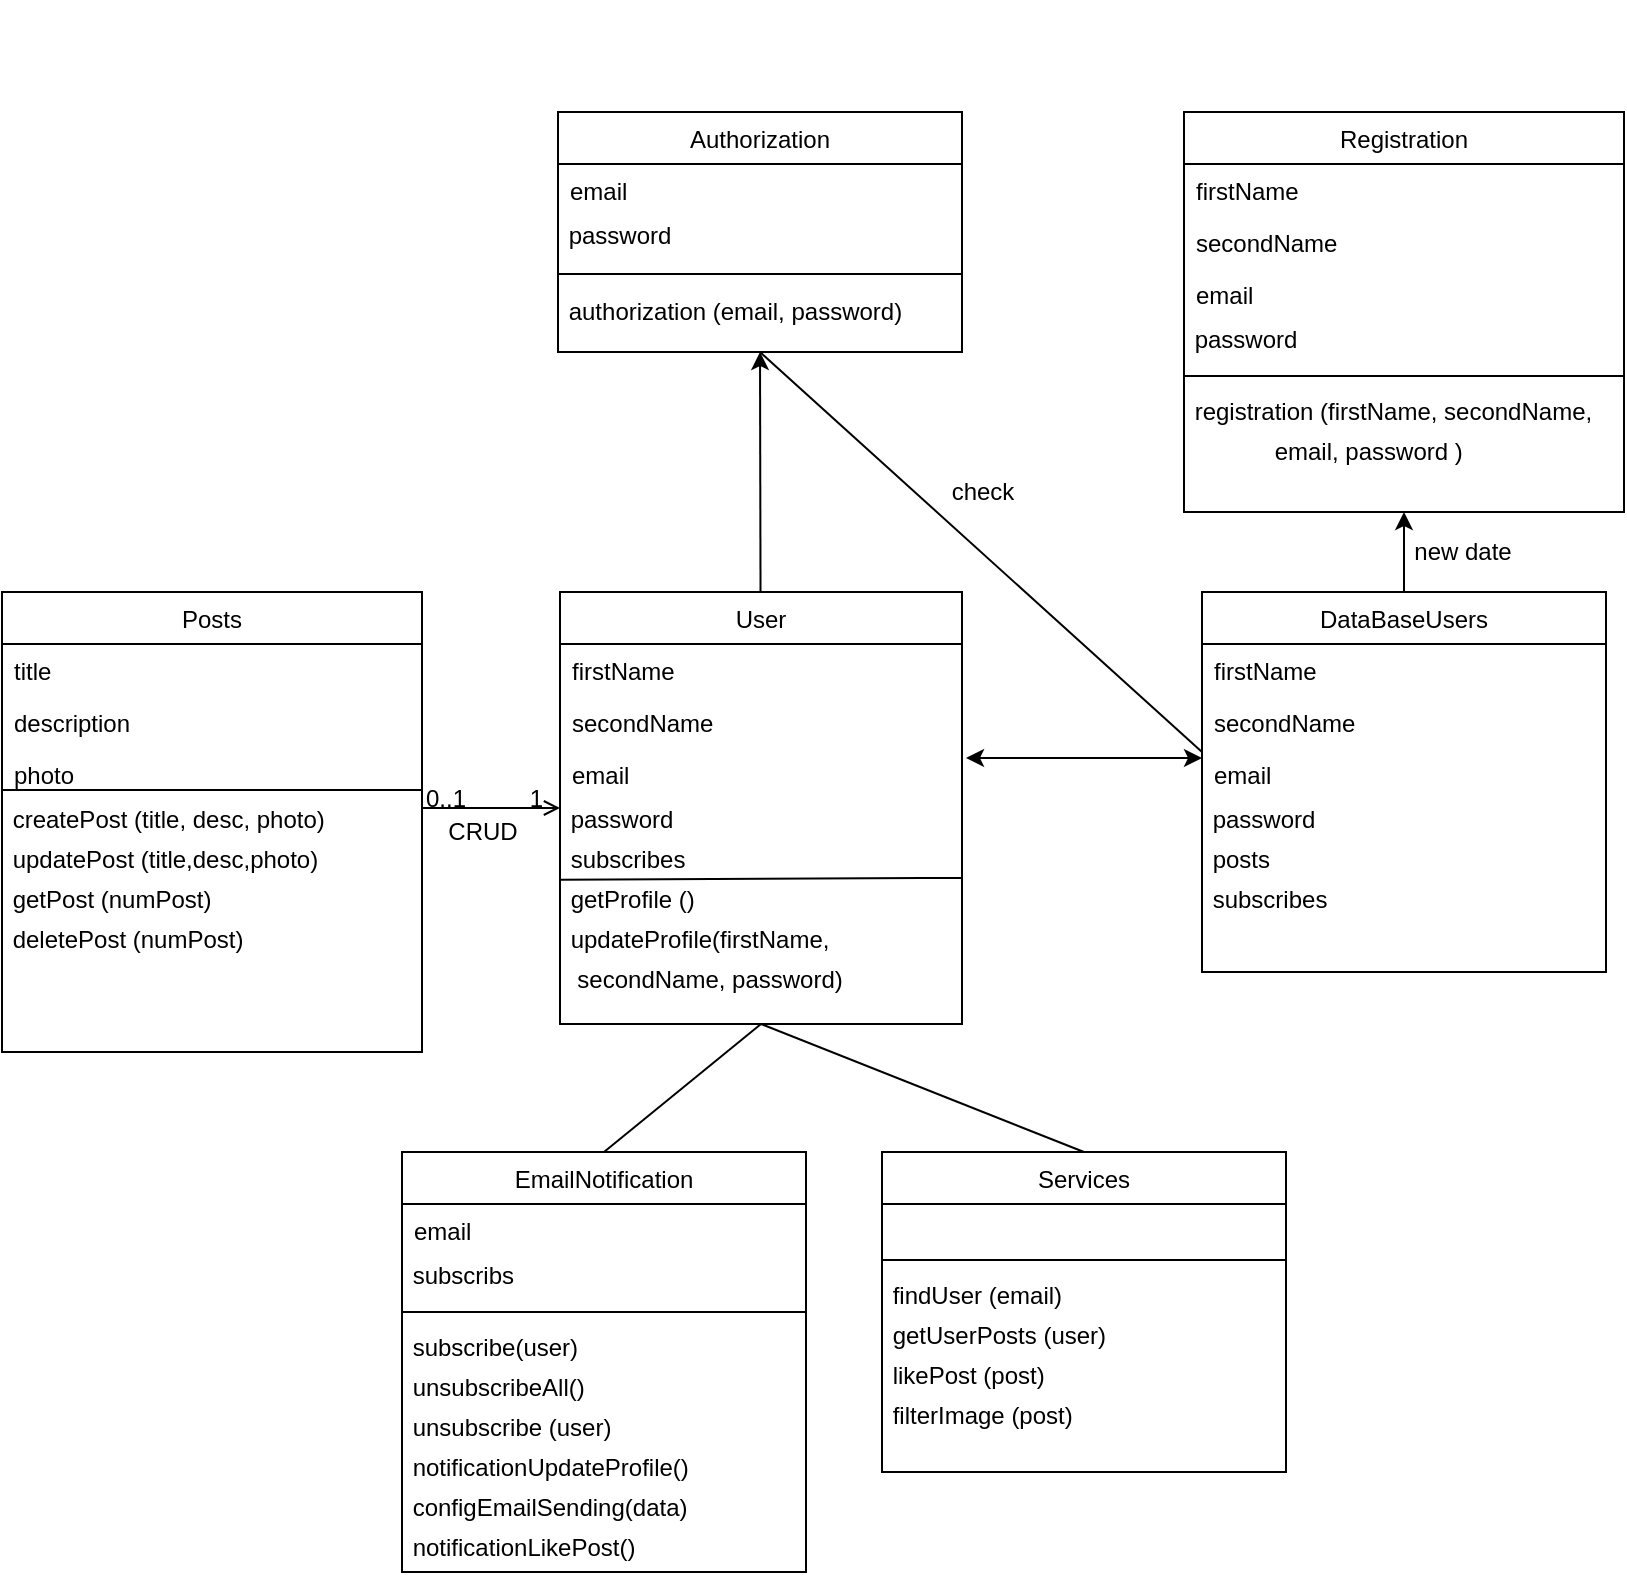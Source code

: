<mxfile version="16.5.3" type="github">
  <diagram id="C5RBs43oDa-KdzZeNtuy" name="Page-1">
    <mxGraphModel dx="1102" dy="882" grid="1" gridSize="10" guides="1" tooltips="1" connect="1" arrows="1" fold="1" page="1" pageScale="1" pageWidth="827" pageHeight="1169" math="0" shadow="0">
      <root>
        <mxCell id="WIyWlLk6GJQsqaUBKTNV-0" />
        <mxCell id="WIyWlLk6GJQsqaUBKTNV-1" parent="WIyWlLk6GJQsqaUBKTNV-0" />
        <mxCell id="zkfFHV4jXpPFQw0GAbJ--0" value="Posts&#xa;" style="swimlane;fontStyle=0;align=center;verticalAlign=top;childLayout=stackLayout;horizontal=1;startSize=26;horizontalStack=0;resizeParent=1;resizeLast=0;collapsible=1;marginBottom=0;rounded=0;shadow=0;strokeWidth=1;" parent="WIyWlLk6GJQsqaUBKTNV-1" vertex="1">
          <mxGeometry y="400" width="210" height="230" as="geometry">
            <mxRectangle x="230" y="140" width="160" height="26" as="alternateBounds" />
          </mxGeometry>
        </mxCell>
        <mxCell id="zkfFHV4jXpPFQw0GAbJ--1" value="title" style="text;align=left;verticalAlign=top;spacingLeft=4;spacingRight=4;overflow=hidden;rotatable=0;points=[[0,0.5],[1,0.5]];portConstraint=eastwest;" parent="zkfFHV4jXpPFQw0GAbJ--0" vertex="1">
          <mxGeometry y="26" width="210" height="26" as="geometry" />
        </mxCell>
        <mxCell id="zkfFHV4jXpPFQw0GAbJ--2" value="description" style="text;align=left;verticalAlign=top;spacingLeft=4;spacingRight=4;overflow=hidden;rotatable=0;points=[[0,0.5],[1,0.5]];portConstraint=eastwest;rounded=0;shadow=0;html=0;" parent="zkfFHV4jXpPFQw0GAbJ--0" vertex="1">
          <mxGeometry y="52" width="210" height="26" as="geometry" />
        </mxCell>
        <mxCell id="zkfFHV4jXpPFQw0GAbJ--3" value="photo" style="text;align=left;verticalAlign=top;spacingLeft=4;spacingRight=4;overflow=hidden;rotatable=0;points=[[0,0.5],[1,0.5]];portConstraint=eastwest;rounded=0;shadow=0;html=0;" parent="zkfFHV4jXpPFQw0GAbJ--0" vertex="1">
          <mxGeometry y="78" width="210" height="26" as="geometry" />
        </mxCell>
        <mxCell id="VkD3TOjIiIWvsF4e_gnP-7" value="&amp;nbsp;createPost (title, desc, photo)" style="text;html=1;align=left;verticalAlign=middle;resizable=0;points=[];autosize=1;strokeColor=none;fillColor=none;imageAspect=1;pointerEvents=1;imageHeight=24;" parent="zkfFHV4jXpPFQw0GAbJ--0" vertex="1">
          <mxGeometry y="104" width="210" height="20" as="geometry" />
        </mxCell>
        <mxCell id="RooowFxhHjXUuwGwddAt-9" value="" style="endArrow=none;html=1;rounded=0;entryX=1;entryY=0.808;entryDx=0;entryDy=0;entryPerimeter=0;" edge="1" parent="zkfFHV4jXpPFQw0GAbJ--0" target="zkfFHV4jXpPFQw0GAbJ--3">
          <mxGeometry width="50" height="50" relative="1" as="geometry">
            <mxPoint y="99" as="sourcePoint" />
            <mxPoint x="440" as="targetPoint" />
          </mxGeometry>
        </mxCell>
        <mxCell id="RooowFxhHjXUuwGwddAt-10" value="&amp;nbsp;updatePost (title,desc,photo)" style="text;html=1;align=left;verticalAlign=middle;resizable=0;points=[];autosize=1;strokeColor=none;fillColor=none;fontSize=12;fontFamily=Helvetica;fontColor=default;" vertex="1" parent="zkfFHV4jXpPFQw0GAbJ--0">
          <mxGeometry y="124" width="210" height="20" as="geometry" />
        </mxCell>
        <mxCell id="RooowFxhHjXUuwGwddAt-11" value="&amp;nbsp;getPost (numPost)" style="text;html=1;align=left;verticalAlign=middle;resizable=0;points=[];autosize=1;strokeColor=none;fillColor=none;fontSize=12;fontFamily=Helvetica;fontColor=default;" vertex="1" parent="zkfFHV4jXpPFQw0GAbJ--0">
          <mxGeometry y="144" width="210" height="20" as="geometry" />
        </mxCell>
        <mxCell id="RooowFxhHjXUuwGwddAt-12" value="&amp;nbsp;deletePost (numPost)" style="text;html=1;align=left;verticalAlign=middle;resizable=0;points=[];autosize=1;strokeColor=none;fillColor=none;fontSize=12;fontFamily=Helvetica;fontColor=default;" vertex="1" parent="zkfFHV4jXpPFQw0GAbJ--0">
          <mxGeometry y="164" width="210" height="20" as="geometry" />
        </mxCell>
        <mxCell id="zkfFHV4jXpPFQw0GAbJ--17" value="User" style="swimlane;fontStyle=0;align=center;verticalAlign=top;childLayout=stackLayout;horizontal=1;startSize=26;horizontalStack=0;resizeParent=1;resizeLast=0;collapsible=1;marginBottom=0;rounded=0;shadow=0;strokeWidth=1;" parent="WIyWlLk6GJQsqaUBKTNV-1" vertex="1">
          <mxGeometry x="279" y="400" width="201" height="216" as="geometry">
            <mxRectangle x="458" y="410" width="160" height="26" as="alternateBounds" />
          </mxGeometry>
        </mxCell>
        <mxCell id="zkfFHV4jXpPFQw0GAbJ--18" value="firstName" style="text;align=left;verticalAlign=top;spacingLeft=4;spacingRight=4;overflow=hidden;rotatable=0;points=[[0,0.5],[1,0.5]];portConstraint=eastwest;" parent="zkfFHV4jXpPFQw0GAbJ--17" vertex="1">
          <mxGeometry y="26" width="201" height="26" as="geometry" />
        </mxCell>
        <mxCell id="zkfFHV4jXpPFQw0GAbJ--19" value="secondName" style="text;align=left;verticalAlign=top;spacingLeft=4;spacingRight=4;overflow=hidden;rotatable=0;points=[[0,0.5],[1,0.5]];portConstraint=eastwest;rounded=0;shadow=0;html=0;" parent="zkfFHV4jXpPFQw0GAbJ--17" vertex="1">
          <mxGeometry y="52" width="201" height="26" as="geometry" />
        </mxCell>
        <mxCell id="zkfFHV4jXpPFQw0GAbJ--20" value="email" style="text;align=left;verticalAlign=top;spacingLeft=4;spacingRight=4;overflow=hidden;rotatable=0;points=[[0,0.5],[1,0.5]];portConstraint=eastwest;rounded=0;shadow=0;html=0;" parent="zkfFHV4jXpPFQw0GAbJ--17" vertex="1">
          <mxGeometry y="78" width="201" height="26" as="geometry" />
        </mxCell>
        <mxCell id="VkD3TOjIiIWvsF4e_gnP-5" value="&amp;nbsp;password" style="text;html=1;align=left;verticalAlign=middle;resizable=0;points=[];autosize=1;strokeColor=none;fillColor=none;" parent="zkfFHV4jXpPFQw0GAbJ--17" vertex="1">
          <mxGeometry y="104" width="201" height="20" as="geometry" />
        </mxCell>
        <mxCell id="RooowFxhHjXUuwGwddAt-49" value="&amp;nbsp;subscribes" style="text;html=1;align=left;verticalAlign=middle;resizable=0;points=[];autosize=1;strokeColor=none;fillColor=none;fontSize=12;fontFamily=Helvetica;fontColor=default;" vertex="1" parent="zkfFHV4jXpPFQw0GAbJ--17">
          <mxGeometry y="124" width="201" height="20" as="geometry" />
        </mxCell>
        <mxCell id="RooowFxhHjXUuwGwddAt-14" value="&amp;nbsp;getProfile ()" style="text;html=1;align=left;verticalAlign=middle;resizable=0;points=[];autosize=1;strokeColor=none;fillColor=none;fontSize=12;fontFamily=Helvetica;fontColor=default;" vertex="1" parent="zkfFHV4jXpPFQw0GAbJ--17">
          <mxGeometry y="144" width="201" height="20" as="geometry" />
        </mxCell>
        <mxCell id="RooowFxhHjXUuwGwddAt-50" value="" style="endArrow=none;html=1;rounded=0;fontFamily=Helvetica;fontSize=12;fontColor=default;exitX=0;exitY=0.994;exitDx=0;exitDy=0;exitPerimeter=0;" edge="1" parent="zkfFHV4jXpPFQw0GAbJ--17" source="RooowFxhHjXUuwGwddAt-49">
          <mxGeometry width="50" height="50" relative="1" as="geometry">
            <mxPoint x="1" y="162" as="sourcePoint" />
            <mxPoint x="201" y="143" as="targetPoint" />
            <Array as="points">
              <mxPoint x="181" y="143" />
            </Array>
          </mxGeometry>
        </mxCell>
        <mxCell id="RooowFxhHjXUuwGwddAt-15" value="&amp;nbsp;updateProfile(firstName,&amp;nbsp;" style="text;html=1;align=left;verticalAlign=middle;resizable=0;points=[];autosize=1;strokeColor=none;fillColor=none;fontSize=12;fontFamily=Helvetica;fontColor=default;" vertex="1" parent="zkfFHV4jXpPFQw0GAbJ--17">
          <mxGeometry y="164" width="201" height="20" as="geometry" />
        </mxCell>
        <mxCell id="RooowFxhHjXUuwGwddAt-51" value="&lt;span&gt;&amp;nbsp; secondName, password)&lt;/span&gt;" style="text;html=1;align=left;verticalAlign=middle;resizable=0;points=[];autosize=1;strokeColor=none;fillColor=none;fontSize=12;fontFamily=Helvetica;fontColor=default;" vertex="1" parent="zkfFHV4jXpPFQw0GAbJ--17">
          <mxGeometry y="184" width="201" height="20" as="geometry" />
        </mxCell>
        <mxCell id="zkfFHV4jXpPFQw0GAbJ--26" value="" style="endArrow=open;shadow=0;strokeWidth=1;rounded=0;endFill=1;edgeStyle=elbowEdgeStyle;elbow=vertical;" parent="WIyWlLk6GJQsqaUBKTNV-1" source="zkfFHV4jXpPFQw0GAbJ--0" target="zkfFHV4jXpPFQw0GAbJ--17" edge="1">
          <mxGeometry x="0.5" y="41" relative="1" as="geometry">
            <mxPoint x="260" y="482" as="sourcePoint" />
            <mxPoint x="420" y="482" as="targetPoint" />
            <mxPoint x="-40" y="32" as="offset" />
          </mxGeometry>
        </mxCell>
        <mxCell id="zkfFHV4jXpPFQw0GAbJ--27" value="0..1" style="resizable=0;align=left;verticalAlign=bottom;labelBackgroundColor=none;fontSize=12;" parent="zkfFHV4jXpPFQw0GAbJ--26" connectable="0" vertex="1">
          <mxGeometry x="-1" relative="1" as="geometry">
            <mxPoint y="4" as="offset" />
          </mxGeometry>
        </mxCell>
        <mxCell id="zkfFHV4jXpPFQw0GAbJ--28" value="1" style="resizable=0;align=right;verticalAlign=bottom;labelBackgroundColor=none;fontSize=12;" parent="zkfFHV4jXpPFQw0GAbJ--26" connectable="0" vertex="1">
          <mxGeometry x="1" relative="1" as="geometry">
            <mxPoint x="-7" y="4" as="offset" />
          </mxGeometry>
        </mxCell>
        <mxCell id="zkfFHV4jXpPFQw0GAbJ--29" value="CRUD" style="text;html=1;resizable=0;points=[];;align=center;verticalAlign=middle;labelBackgroundColor=none;rounded=0;shadow=0;strokeWidth=1;fontSize=12;" parent="zkfFHV4jXpPFQw0GAbJ--26" vertex="1" connectable="0">
          <mxGeometry x="0.5" y="49" relative="1" as="geometry">
            <mxPoint x="-22" y="61" as="offset" />
          </mxGeometry>
        </mxCell>
        <mxCell id="VkD3TOjIiIWvsF4e_gnP-6" value="&lt;span style=&quot;color: rgba(0 , 0 , 0 , 0) ; font-family: monospace ; font-size: 0px&quot;&gt;%3CmxGraphModel%3E%3Croot%3E%3CmxCell%20id%3D%220%22%2F%3E%3CmxCell%20id%3D%221%22%20parent%3D%220%22%2F%3E%3CmxCell%20id%3D%222%22%20value%3D%22createPost(title%2Cdesc%2Cphoto)%22%20style%3D%22text%3Bhtml%3D1%3Balign%3Dcenter%3BverticalAlign%3Dmiddle%3Bresizable%3D0%3Bpoints%3D%5B%5D%3Bautosize%3D1%3BstrokeColor%3Dnone%3BfillColor%3Dnone%3B%22%20vertex%3D%221%22%20parent%3D%221%22%3E%3CmxGeometry%20x%3D%22458%22%20y%3D%22514%22%20width%3D%22162%22%20height%3D%2220%22%20as%3D%22geometry%22%2F%3E%3C%2FmxCell%3E%3C%2Froot%3E%3C%2FmxGraphModel%3E&lt;/span&gt;&lt;span style=&quot;color: rgba(0 , 0 , 0 , 0) ; font-family: monospace ; font-size: 0px&quot;&gt;%3CmxGraphModel%3E%3Croot%3E%3CmxCell%20id%3D%220%22%2F%3E%3CmxCell%20id%3D%221%22%20parent%3D%220%22%2F%3E%3CmxCell%20id%3D%222%22%20value%3D%22createPost(title%2Cdesc%2Cphoto)%22%20style%3D%22text%3Bhtml%3D1%3Balign%3Dcenter%3BverticalAlign%3Dmiddle%3Bresizable%3D0%3Bpoints%3D%5B%5D%3Bautosize%3D1%3BstrokeColor%3Dnone%3BfillColor%3Dnone%3B%22%20vertex%3D%221%22%20parent%3D%221%22%3E%3CmxGeometry%20x%3D%22458%22%20y%3D%22514%22%20width%3D%22162%22%20height%3D%2220%22%20as%3D%22geometry%22%2F%3E%3C%2FmxCell%3E%3C%2Froot%3E%3C%2FmxGraphModel%3E&lt;/span&gt;" style="text;html=1;align=center;verticalAlign=middle;resizable=0;points=[];autosize=1;strokeColor=none;fillColor=none;" parent="WIyWlLk6GJQsqaUBKTNV-1" vertex="1">
          <mxGeometry x="409" y="540" width="20" height="20" as="geometry" />
        </mxCell>
        <mxCell id="VkD3TOjIiIWvsF4e_gnP-11" value="Registration" style="swimlane;fontStyle=0;align=center;verticalAlign=top;childLayout=stackLayout;horizontal=1;startSize=26;horizontalStack=0;resizeParent=1;resizeLast=0;collapsible=1;marginBottom=0;rounded=0;shadow=0;strokeWidth=1;" parent="WIyWlLk6GJQsqaUBKTNV-1" vertex="1">
          <mxGeometry x="591" y="160" width="220" height="200" as="geometry">
            <mxRectangle x="458" y="410" width="160" height="26" as="alternateBounds" />
          </mxGeometry>
        </mxCell>
        <mxCell id="VkD3TOjIiIWvsF4e_gnP-12" value="firstName" style="text;align=left;verticalAlign=top;spacingLeft=4;spacingRight=4;overflow=hidden;rotatable=0;points=[[0,0.5],[1,0.5]];portConstraint=eastwest;" parent="VkD3TOjIiIWvsF4e_gnP-11" vertex="1">
          <mxGeometry y="26" width="220" height="26" as="geometry" />
        </mxCell>
        <mxCell id="VkD3TOjIiIWvsF4e_gnP-14" value="secondName" style="text;align=left;verticalAlign=top;spacingLeft=4;spacingRight=4;overflow=hidden;rotatable=0;points=[[0,0.5],[1,0.5]];portConstraint=eastwest;rounded=0;shadow=0;html=0;" parent="VkD3TOjIiIWvsF4e_gnP-11" vertex="1">
          <mxGeometry y="52" width="220" height="26" as="geometry" />
        </mxCell>
        <mxCell id="VkD3TOjIiIWvsF4e_gnP-13" value="email" style="text;align=left;verticalAlign=top;spacingLeft=4;spacingRight=4;overflow=hidden;rotatable=0;points=[[0,0.5],[1,0.5]];portConstraint=eastwest;rounded=0;shadow=0;html=0;" parent="VkD3TOjIiIWvsF4e_gnP-11" vertex="1">
          <mxGeometry y="78" width="220" height="26" as="geometry" />
        </mxCell>
        <mxCell id="VkD3TOjIiIWvsF4e_gnP-18" value="&amp;nbsp;password" style="text;html=1;align=left;verticalAlign=middle;resizable=0;points=[];autosize=1;strokeColor=none;fillColor=none;" parent="VkD3TOjIiIWvsF4e_gnP-11" vertex="1">
          <mxGeometry y="104" width="220" height="20" as="geometry" />
        </mxCell>
        <mxCell id="VkD3TOjIiIWvsF4e_gnP-15" value="" style="line;html=1;strokeWidth=1;align=left;verticalAlign=middle;spacingTop=-1;spacingLeft=3;spacingRight=3;rotatable=0;labelPosition=right;points=[];portConstraint=eastwest;" parent="VkD3TOjIiIWvsF4e_gnP-11" vertex="1">
          <mxGeometry y="124" width="220" height="16" as="geometry" />
        </mxCell>
        <mxCell id="VkD3TOjIiIWvsF4e_gnP-22" value="&lt;font color=&quot;#000000&quot;&gt;&amp;nbsp;registration (firstName, secondName,&amp;nbsp;&lt;/font&gt;" style="text;html=1;align=left;verticalAlign=middle;resizable=0;points=[];autosize=1;strokeColor=none;fillColor=none;fontColor=#FFFFFF;" parent="VkD3TOjIiIWvsF4e_gnP-11" vertex="1">
          <mxGeometry y="140" width="220" height="20" as="geometry" />
        </mxCell>
        <mxCell id="RooowFxhHjXUuwGwddAt-53" value="&amp;nbsp; &amp;nbsp; &amp;nbsp; &amp;nbsp; &amp;nbsp; &amp;nbsp; &amp;nbsp;email, password )" style="text;html=1;align=left;verticalAlign=middle;resizable=0;points=[];autosize=1;strokeColor=none;fillColor=none;fontSize=12;fontFamily=Helvetica;fontColor=default;" vertex="1" parent="VkD3TOjIiIWvsF4e_gnP-11">
          <mxGeometry y="160" width="220" height="20" as="geometry" />
        </mxCell>
        <mxCell id="VkD3TOjIiIWvsF4e_gnP-17" value="1" style="resizable=0;align=right;verticalAlign=bottom;labelBackgroundColor=none;fontSize=12;rotation=25;fontColor=#FFFFFF;" parent="WIyWlLk6GJQsqaUBKTNV-1" connectable="0" vertex="1">
          <mxGeometry x="460" y="233" as="geometry">
            <mxPoint x="-47.333" y="-101.506" as="offset" />
          </mxGeometry>
        </mxCell>
        <mxCell id="VkD3TOjIiIWvsF4e_gnP-19" value="&lt;span style=&quot;color: rgba(0 , 0 , 0 , 0) ; font-family: monospace ; font-size: 0px&quot;&gt;%3CmxGraphModel%3E%3Croot%3E%3CmxCell%20id%3D%220%22%2F%3E%3CmxCell%20id%3D%221%22%20parent%3D%220%22%2F%3E%3CmxCell%20id%3D%222%22%20value%3D%22createPost(title%2Cdesc%2Cphoto)%22%20style%3D%22text%3Bhtml%3D1%3Balign%3Dcenter%3BverticalAlign%3Dmiddle%3Bresizable%3D0%3Bpoints%3D%5B%5D%3Bautosize%3D1%3BstrokeColor%3Dnone%3BfillColor%3Dnone%3B%22%20vertex%3D%221%22%20parent%3D%221%22%3E%3CmxGeometry%20x%3D%22458%22%20y%3D%22514%22%20width%3D%22162%22%20height%3D%2220%22%20as%3D%22geometry%22%2F%3E%3C%2FmxCell%3E%3C%2Froot%3E%3C%2FmxGraphModel%3E&lt;/span&gt;&lt;span style=&quot;color: rgba(0 , 0 , 0 , 0) ; font-family: monospace ; font-size: 0px&quot;&gt;%3CmxGraphModel%3E%3Croot%3E%3CmxCell%20id%3D%220%22%2F%3E%3CmxCell%20id%3D%221%22%20parent%3D%220%22%2F%3E%3CmxCell%20id%3D%222%22%20value%3D%22createPost(title%2Cdesc%2Cphoto)%22%20style%3D%22text%3Bhtml%3D1%3Balign%3Dcenter%3BverticalAlign%3Dmiddle%3Bresizable%3D0%3Bpoints%3D%5B%5D%3Bautosize%3D1%3BstrokeColor%3Dnone%3BfillColor%3Dnone%3B%22%20vertex%3D%221%22%20parent%3D%221%22%3E%3CmxGeometry%20x%3D%22458%22%20y%3D%22514%22%20width%3D%22162%22%20height%3D%2220%22%20as%3D%22geometry%22%2F%3E%3C%2FmxCell%3E%3C%2Froot%3E%3C%2FmxGraphModel%3E&lt;/span&gt;" style="text;html=1;align=center;verticalAlign=middle;resizable=0;points=[];autosize=1;strokeColor=none;fillColor=none;" parent="WIyWlLk6GJQsqaUBKTNV-1" vertex="1">
          <mxGeometry x="499" y="300" width="20" height="20" as="geometry" />
        </mxCell>
        <mxCell id="VkD3TOjIiIWvsF4e_gnP-31" value="1" style="resizable=0;align=right;verticalAlign=bottom;labelBackgroundColor=none;fontSize=12;rotation=25;fontColor=#FFFFFF;" parent="WIyWlLk6GJQsqaUBKTNV-1" connectable="0" vertex="1">
          <mxGeometry x="737" y="473" as="geometry">
            <mxPoint x="-47.333" y="-101.506" as="offset" />
          </mxGeometry>
        </mxCell>
        <mxCell id="RooowFxhHjXUuwGwddAt-1" value="DataBaseUsers" style="swimlane;fontStyle=0;align=center;verticalAlign=top;childLayout=stackLayout;horizontal=1;startSize=26;horizontalStack=0;resizeParent=1;resizeLast=0;collapsible=1;marginBottom=0;rounded=0;shadow=0;strokeWidth=1;" vertex="1" parent="WIyWlLk6GJQsqaUBKTNV-1">
          <mxGeometry x="600" y="400" width="202" height="190" as="geometry">
            <mxRectangle x="458" y="410" width="160" height="26" as="alternateBounds" />
          </mxGeometry>
        </mxCell>
        <mxCell id="RooowFxhHjXUuwGwddAt-2" value="firstName" style="text;align=left;verticalAlign=top;spacingLeft=4;spacingRight=4;overflow=hidden;rotatable=0;points=[[0,0.5],[1,0.5]];portConstraint=eastwest;" vertex="1" parent="RooowFxhHjXUuwGwddAt-1">
          <mxGeometry y="26" width="202" height="26" as="geometry" />
        </mxCell>
        <mxCell id="RooowFxhHjXUuwGwddAt-3" value="secondName" style="text;align=left;verticalAlign=top;spacingLeft=4;spacingRight=4;overflow=hidden;rotatable=0;points=[[0,0.5],[1,0.5]];portConstraint=eastwest;rounded=0;shadow=0;html=0;" vertex="1" parent="RooowFxhHjXUuwGwddAt-1">
          <mxGeometry y="52" width="202" height="26" as="geometry" />
        </mxCell>
        <mxCell id="RooowFxhHjXUuwGwddAt-4" value="email" style="text;align=left;verticalAlign=top;spacingLeft=4;spacingRight=4;overflow=hidden;rotatable=0;points=[[0,0.5],[1,0.5]];portConstraint=eastwest;rounded=0;shadow=0;html=0;" vertex="1" parent="RooowFxhHjXUuwGwddAt-1">
          <mxGeometry y="78" width="202" height="26" as="geometry" />
        </mxCell>
        <mxCell id="RooowFxhHjXUuwGwddAt-5" value="&amp;nbsp;password" style="text;html=1;align=left;verticalAlign=middle;resizable=0;points=[];autosize=1;strokeColor=none;fillColor=none;" vertex="1" parent="RooowFxhHjXUuwGwddAt-1">
          <mxGeometry y="104" width="202" height="20" as="geometry" />
        </mxCell>
        <mxCell id="RooowFxhHjXUuwGwddAt-8" value="&amp;nbsp;posts" style="text;html=1;align=left;verticalAlign=middle;resizable=0;points=[];autosize=1;strokeColor=none;fillColor=none;" vertex="1" parent="RooowFxhHjXUuwGwddAt-1">
          <mxGeometry y="124" width="202" height="20" as="geometry" />
        </mxCell>
        <mxCell id="RooowFxhHjXUuwGwddAt-31" value="&amp;nbsp;subscribes" style="text;html=1;align=left;verticalAlign=middle;resizable=0;points=[];autosize=1;strokeColor=none;fillColor=none;fontSize=12;fontFamily=Helvetica;fontColor=default;" vertex="1" parent="RooowFxhHjXUuwGwddAt-1">
          <mxGeometry y="144" width="202" height="20" as="geometry" />
        </mxCell>
        <mxCell id="VkD3TOjIiIWvsF4e_gnP-24" value="Authorization" style="swimlane;fontStyle=0;align=center;verticalAlign=top;childLayout=stackLayout;horizontal=1;startSize=26;horizontalStack=0;resizeParent=1;resizeLast=0;collapsible=1;marginBottom=0;rounded=0;shadow=0;strokeWidth=1;" parent="WIyWlLk6GJQsqaUBKTNV-1" vertex="1">
          <mxGeometry x="278" y="160" width="202" height="120" as="geometry">
            <mxRectangle x="458" y="410" width="160" height="26" as="alternateBounds" />
          </mxGeometry>
        </mxCell>
        <mxCell id="VkD3TOjIiIWvsF4e_gnP-26" value="email" style="text;align=left;verticalAlign=top;spacingLeft=4;spacingRight=4;overflow=hidden;rotatable=0;points=[[0,0.5],[1,0.5]];portConstraint=eastwest;rounded=0;shadow=0;html=0;" parent="VkD3TOjIiIWvsF4e_gnP-24" vertex="1">
          <mxGeometry y="26" width="202" height="26" as="geometry" />
        </mxCell>
        <mxCell id="VkD3TOjIiIWvsF4e_gnP-28" value="&amp;nbsp;password" style="text;html=1;align=left;verticalAlign=middle;resizable=0;points=[];autosize=1;strokeColor=none;fillColor=none;" parent="VkD3TOjIiIWvsF4e_gnP-24" vertex="1">
          <mxGeometry y="52" width="202" height="20" as="geometry" />
        </mxCell>
        <mxCell id="VkD3TOjIiIWvsF4e_gnP-29" value="" style="line;html=1;strokeWidth=1;align=left;verticalAlign=middle;spacingTop=-1;spacingLeft=3;spacingRight=3;rotatable=0;labelPosition=right;points=[];portConstraint=eastwest;" parent="VkD3TOjIiIWvsF4e_gnP-24" vertex="1">
          <mxGeometry y="72" width="202" height="18" as="geometry" />
        </mxCell>
        <mxCell id="VkD3TOjIiIWvsF4e_gnP-30" value="&lt;font color=&quot;#000000&quot;&gt;&amp;nbsp;authorization (email, password)&lt;/font&gt;" style="text;html=1;align=left;verticalAlign=middle;resizable=0;points=[];autosize=1;strokeColor=none;fillColor=none;fontColor=#FFFFFF;" parent="VkD3TOjIiIWvsF4e_gnP-24" vertex="1">
          <mxGeometry y="90" width="202" height="20" as="geometry" />
        </mxCell>
        <mxCell id="RooowFxhHjXUuwGwddAt-20" value="" style="endArrow=classic;html=1;rounded=0;fontFamily=Helvetica;fontSize=12;fontColor=default;entryX=0.5;entryY=1;entryDx=0;entryDy=0;" edge="1" parent="WIyWlLk6GJQsqaUBKTNV-1" source="zkfFHV4jXpPFQw0GAbJ--17" target="VkD3TOjIiIWvsF4e_gnP-24">
          <mxGeometry width="50" height="50" relative="1" as="geometry">
            <mxPoint x="360" y="430" as="sourcePoint" />
            <mxPoint x="410" y="380" as="targetPoint" />
          </mxGeometry>
        </mxCell>
        <mxCell id="RooowFxhHjXUuwGwddAt-21" value="EmailNotification" style="swimlane;fontStyle=0;align=center;verticalAlign=top;childLayout=stackLayout;horizontal=1;startSize=26;horizontalStack=0;resizeParent=1;resizeLast=0;collapsible=1;marginBottom=0;rounded=0;shadow=0;strokeWidth=1;" vertex="1" parent="WIyWlLk6GJQsqaUBKTNV-1">
          <mxGeometry x="200" y="680" width="202" height="210" as="geometry">
            <mxRectangle x="458" y="410" width="160" height="26" as="alternateBounds" />
          </mxGeometry>
        </mxCell>
        <mxCell id="RooowFxhHjXUuwGwddAt-23" value="email" style="text;align=left;verticalAlign=top;spacingLeft=4;spacingRight=4;overflow=hidden;rotatable=0;points=[[0,0.5],[1,0.5]];portConstraint=eastwest;rounded=0;shadow=0;html=0;" vertex="1" parent="RooowFxhHjXUuwGwddAt-21">
          <mxGeometry y="26" width="202" height="26" as="geometry" />
        </mxCell>
        <mxCell id="RooowFxhHjXUuwGwddAt-25" value="&amp;nbsp;subscribs" style="text;html=1;align=left;verticalAlign=middle;resizable=0;points=[];autosize=1;strokeColor=none;fillColor=none;" vertex="1" parent="RooowFxhHjXUuwGwddAt-21">
          <mxGeometry y="52" width="202" height="20" as="geometry" />
        </mxCell>
        <mxCell id="RooowFxhHjXUuwGwddAt-26" value="" style="line;html=1;strokeWidth=1;align=left;verticalAlign=middle;spacingTop=-1;spacingLeft=3;spacingRight=3;rotatable=0;labelPosition=right;points=[];portConstraint=eastwest;" vertex="1" parent="RooowFxhHjXUuwGwddAt-21">
          <mxGeometry y="72" width="202" height="16" as="geometry" />
        </mxCell>
        <mxCell id="RooowFxhHjXUuwGwddAt-27" value="&lt;font color=&quot;#000000&quot;&gt;&amp;nbsp;subscribe(user)&lt;/font&gt;" style="text;html=1;align=left;verticalAlign=middle;resizable=0;points=[];autosize=1;strokeColor=none;fillColor=none;fontColor=#FFFFFF;" vertex="1" parent="RooowFxhHjXUuwGwddAt-21">
          <mxGeometry y="88" width="202" height="20" as="geometry" />
        </mxCell>
        <mxCell id="RooowFxhHjXUuwGwddAt-28" value="&amp;nbsp;unsubscribeAll()" style="text;html=1;align=left;verticalAlign=middle;resizable=0;points=[];autosize=1;strokeColor=none;fillColor=none;fontSize=12;fontFamily=Helvetica;fontColor=default;" vertex="1" parent="RooowFxhHjXUuwGwddAt-21">
          <mxGeometry y="108" width="202" height="20" as="geometry" />
        </mxCell>
        <mxCell id="RooowFxhHjXUuwGwddAt-29" value="&amp;nbsp;unsubscribe (user)" style="text;html=1;align=left;verticalAlign=middle;resizable=0;points=[];autosize=1;strokeColor=none;fillColor=none;fontSize=12;fontFamily=Helvetica;fontColor=default;" vertex="1" parent="RooowFxhHjXUuwGwddAt-21">
          <mxGeometry y="128" width="202" height="20" as="geometry" />
        </mxCell>
        <mxCell id="RooowFxhHjXUuwGwddAt-30" value="&amp;nbsp;notificationUpdateProfile()" style="text;html=1;align=left;verticalAlign=middle;resizable=0;points=[];autosize=1;strokeColor=none;fillColor=none;fontSize=12;fontFamily=Helvetica;fontColor=default;" vertex="1" parent="RooowFxhHjXUuwGwddAt-21">
          <mxGeometry y="148" width="202" height="20" as="geometry" />
        </mxCell>
        <mxCell id="RooowFxhHjXUuwGwddAt-33" value="&amp;nbsp;configEmailSending(data)" style="text;html=1;align=left;verticalAlign=middle;resizable=0;points=[];autosize=1;strokeColor=none;fillColor=none;fontSize=12;fontFamily=Helvetica;fontColor=default;" vertex="1" parent="RooowFxhHjXUuwGwddAt-21">
          <mxGeometry y="168" width="202" height="20" as="geometry" />
        </mxCell>
        <mxCell id="RooowFxhHjXUuwGwddAt-47" value="&amp;nbsp;notificationLikePost()" style="text;html=1;align=left;verticalAlign=middle;resizable=0;points=[];autosize=1;strokeColor=none;fillColor=none;fontSize=12;fontFamily=Helvetica;fontColor=default;" vertex="1" parent="RooowFxhHjXUuwGwddAt-21">
          <mxGeometry y="188" width="202" height="20" as="geometry" />
        </mxCell>
        <mxCell id="RooowFxhHjXUuwGwddAt-32" value="" style="endArrow=none;html=1;rounded=0;fontFamily=Helvetica;fontSize=12;fontColor=default;entryX=0.5;entryY=1;entryDx=0;entryDy=0;exitX=0.5;exitY=0;exitDx=0;exitDy=0;" edge="1" parent="WIyWlLk6GJQsqaUBKTNV-1" source="RooowFxhHjXUuwGwddAt-21" target="zkfFHV4jXpPFQw0GAbJ--17">
          <mxGeometry width="50" height="50" relative="1" as="geometry">
            <mxPoint x="360" y="710" as="sourcePoint" />
            <mxPoint x="410" y="660" as="targetPoint" />
          </mxGeometry>
        </mxCell>
        <mxCell id="RooowFxhHjXUuwGwddAt-34" value="Services" style="swimlane;fontStyle=0;align=center;verticalAlign=top;childLayout=stackLayout;horizontal=1;startSize=26;horizontalStack=0;resizeParent=1;resizeLast=0;collapsible=1;marginBottom=0;rounded=0;shadow=0;strokeWidth=1;" vertex="1" parent="WIyWlLk6GJQsqaUBKTNV-1">
          <mxGeometry x="440" y="680" width="202" height="160" as="geometry">
            <mxRectangle x="458" y="410" width="160" height="26" as="alternateBounds" />
          </mxGeometry>
        </mxCell>
        <mxCell id="RooowFxhHjXUuwGwddAt-36" value="&amp;nbsp;" style="text;html=1;align=left;verticalAlign=middle;resizable=0;points=[];autosize=1;strokeColor=none;fillColor=none;" vertex="1" parent="RooowFxhHjXUuwGwddAt-34">
          <mxGeometry y="26" width="202" height="20" as="geometry" />
        </mxCell>
        <mxCell id="RooowFxhHjXUuwGwddAt-37" value="" style="line;html=1;strokeWidth=1;align=left;verticalAlign=middle;spacingTop=-1;spacingLeft=3;spacingRight=3;rotatable=0;labelPosition=right;points=[];portConstraint=eastwest;" vertex="1" parent="RooowFxhHjXUuwGwddAt-34">
          <mxGeometry y="46" width="202" height="16" as="geometry" />
        </mxCell>
        <mxCell id="RooowFxhHjXUuwGwddAt-42" value="&amp;nbsp;findUser (email)" style="text;html=1;align=left;verticalAlign=middle;resizable=0;points=[];autosize=1;strokeColor=none;fillColor=none;fontSize=12;fontFamily=Helvetica;fontColor=default;" vertex="1" parent="RooowFxhHjXUuwGwddAt-34">
          <mxGeometry y="62" width="202" height="20" as="geometry" />
        </mxCell>
        <mxCell id="RooowFxhHjXUuwGwddAt-43" value="&amp;nbsp;getUserPosts (user)" style="text;html=1;align=left;verticalAlign=middle;resizable=0;points=[];autosize=1;strokeColor=none;fillColor=none;fontSize=12;fontFamily=Helvetica;fontColor=default;" vertex="1" parent="RooowFxhHjXUuwGwddAt-34">
          <mxGeometry y="82" width="202" height="20" as="geometry" />
        </mxCell>
        <mxCell id="RooowFxhHjXUuwGwddAt-57" value="&amp;nbsp;likePost (post)" style="text;html=1;align=left;verticalAlign=middle;resizable=0;points=[];autosize=1;strokeColor=none;fillColor=none;fontSize=12;fontFamily=Helvetica;fontColor=default;" vertex="1" parent="RooowFxhHjXUuwGwddAt-34">
          <mxGeometry y="102" width="202" height="20" as="geometry" />
        </mxCell>
        <mxCell id="RooowFxhHjXUuwGwddAt-44" value="&amp;nbsp;filterImage (post)" style="text;html=1;align=left;verticalAlign=middle;resizable=0;points=[];autosize=1;strokeColor=none;fillColor=none;fontSize=12;fontFamily=Helvetica;fontColor=default;" vertex="1" parent="RooowFxhHjXUuwGwddAt-34">
          <mxGeometry y="122" width="202" height="20" as="geometry" />
        </mxCell>
        <mxCell id="RooowFxhHjXUuwGwddAt-48" value="" style="endArrow=none;html=1;rounded=0;fontFamily=Helvetica;fontSize=12;fontColor=default;exitX=0.5;exitY=0;exitDx=0;exitDy=0;entryX=0.5;entryY=1;entryDx=0;entryDy=0;" edge="1" parent="WIyWlLk6GJQsqaUBKTNV-1" source="RooowFxhHjXUuwGwddAt-34" target="zkfFHV4jXpPFQw0GAbJ--17">
          <mxGeometry width="50" height="50" relative="1" as="geometry">
            <mxPoint x="360" y="710" as="sourcePoint" />
            <mxPoint x="420" y="610" as="targetPoint" />
          </mxGeometry>
        </mxCell>
        <mxCell id="RooowFxhHjXUuwGwddAt-52" value="" style="endArrow=classic;html=1;rounded=0;fontFamily=Helvetica;fontSize=12;fontColor=default;entryX=0.5;entryY=1;entryDx=0;entryDy=0;" edge="1" parent="WIyWlLk6GJQsqaUBKTNV-1" source="RooowFxhHjXUuwGwddAt-1" target="VkD3TOjIiIWvsF4e_gnP-11">
          <mxGeometry width="50" height="50" relative="1" as="geometry">
            <mxPoint x="390" y="590" as="sourcePoint" />
            <mxPoint x="440" y="540" as="targetPoint" />
          </mxGeometry>
        </mxCell>
        <mxCell id="RooowFxhHjXUuwGwddAt-54" value="" style="endArrow=none;html=1;rounded=0;fontFamily=Helvetica;fontSize=12;fontColor=default;exitX=0.5;exitY=1;exitDx=0;exitDy=0;" edge="1" parent="WIyWlLk6GJQsqaUBKTNV-1" source="VkD3TOjIiIWvsF4e_gnP-24">
          <mxGeometry width="50" height="50" relative="1" as="geometry">
            <mxPoint x="390" y="590" as="sourcePoint" />
            <mxPoint x="600" y="480" as="targetPoint" />
          </mxGeometry>
        </mxCell>
        <mxCell id="RooowFxhHjXUuwGwddAt-58" value="new date" style="text;html=1;align=center;verticalAlign=middle;resizable=0;points=[];autosize=1;strokeColor=none;fillColor=none;fontSize=12;fontFamily=Helvetica;fontColor=default;" vertex="1" parent="WIyWlLk6GJQsqaUBKTNV-1">
          <mxGeometry x="700" y="370" width="60" height="20" as="geometry" />
        </mxCell>
        <mxCell id="RooowFxhHjXUuwGwddAt-59" value="check" style="text;html=1;align=center;verticalAlign=middle;resizable=0;points=[];autosize=1;strokeColor=none;fillColor=none;fontSize=12;fontFamily=Helvetica;fontColor=default;" vertex="1" parent="WIyWlLk6GJQsqaUBKTNV-1">
          <mxGeometry x="465" y="340" width="50" height="20" as="geometry" />
        </mxCell>
        <mxCell id="RooowFxhHjXUuwGwddAt-60" value="" style="endArrow=classic;startArrow=classic;html=1;rounded=0;fontFamily=Helvetica;fontSize=12;fontColor=default;exitX=1.01;exitY=0.192;exitDx=0;exitDy=0;exitPerimeter=0;" edge="1" parent="WIyWlLk6GJQsqaUBKTNV-1" source="zkfFHV4jXpPFQw0GAbJ--20">
          <mxGeometry width="50" height="50" relative="1" as="geometry">
            <mxPoint x="550" y="533" as="sourcePoint" />
            <mxPoint x="600" y="483" as="targetPoint" />
          </mxGeometry>
        </mxCell>
      </root>
    </mxGraphModel>
  </diagram>
</mxfile>
